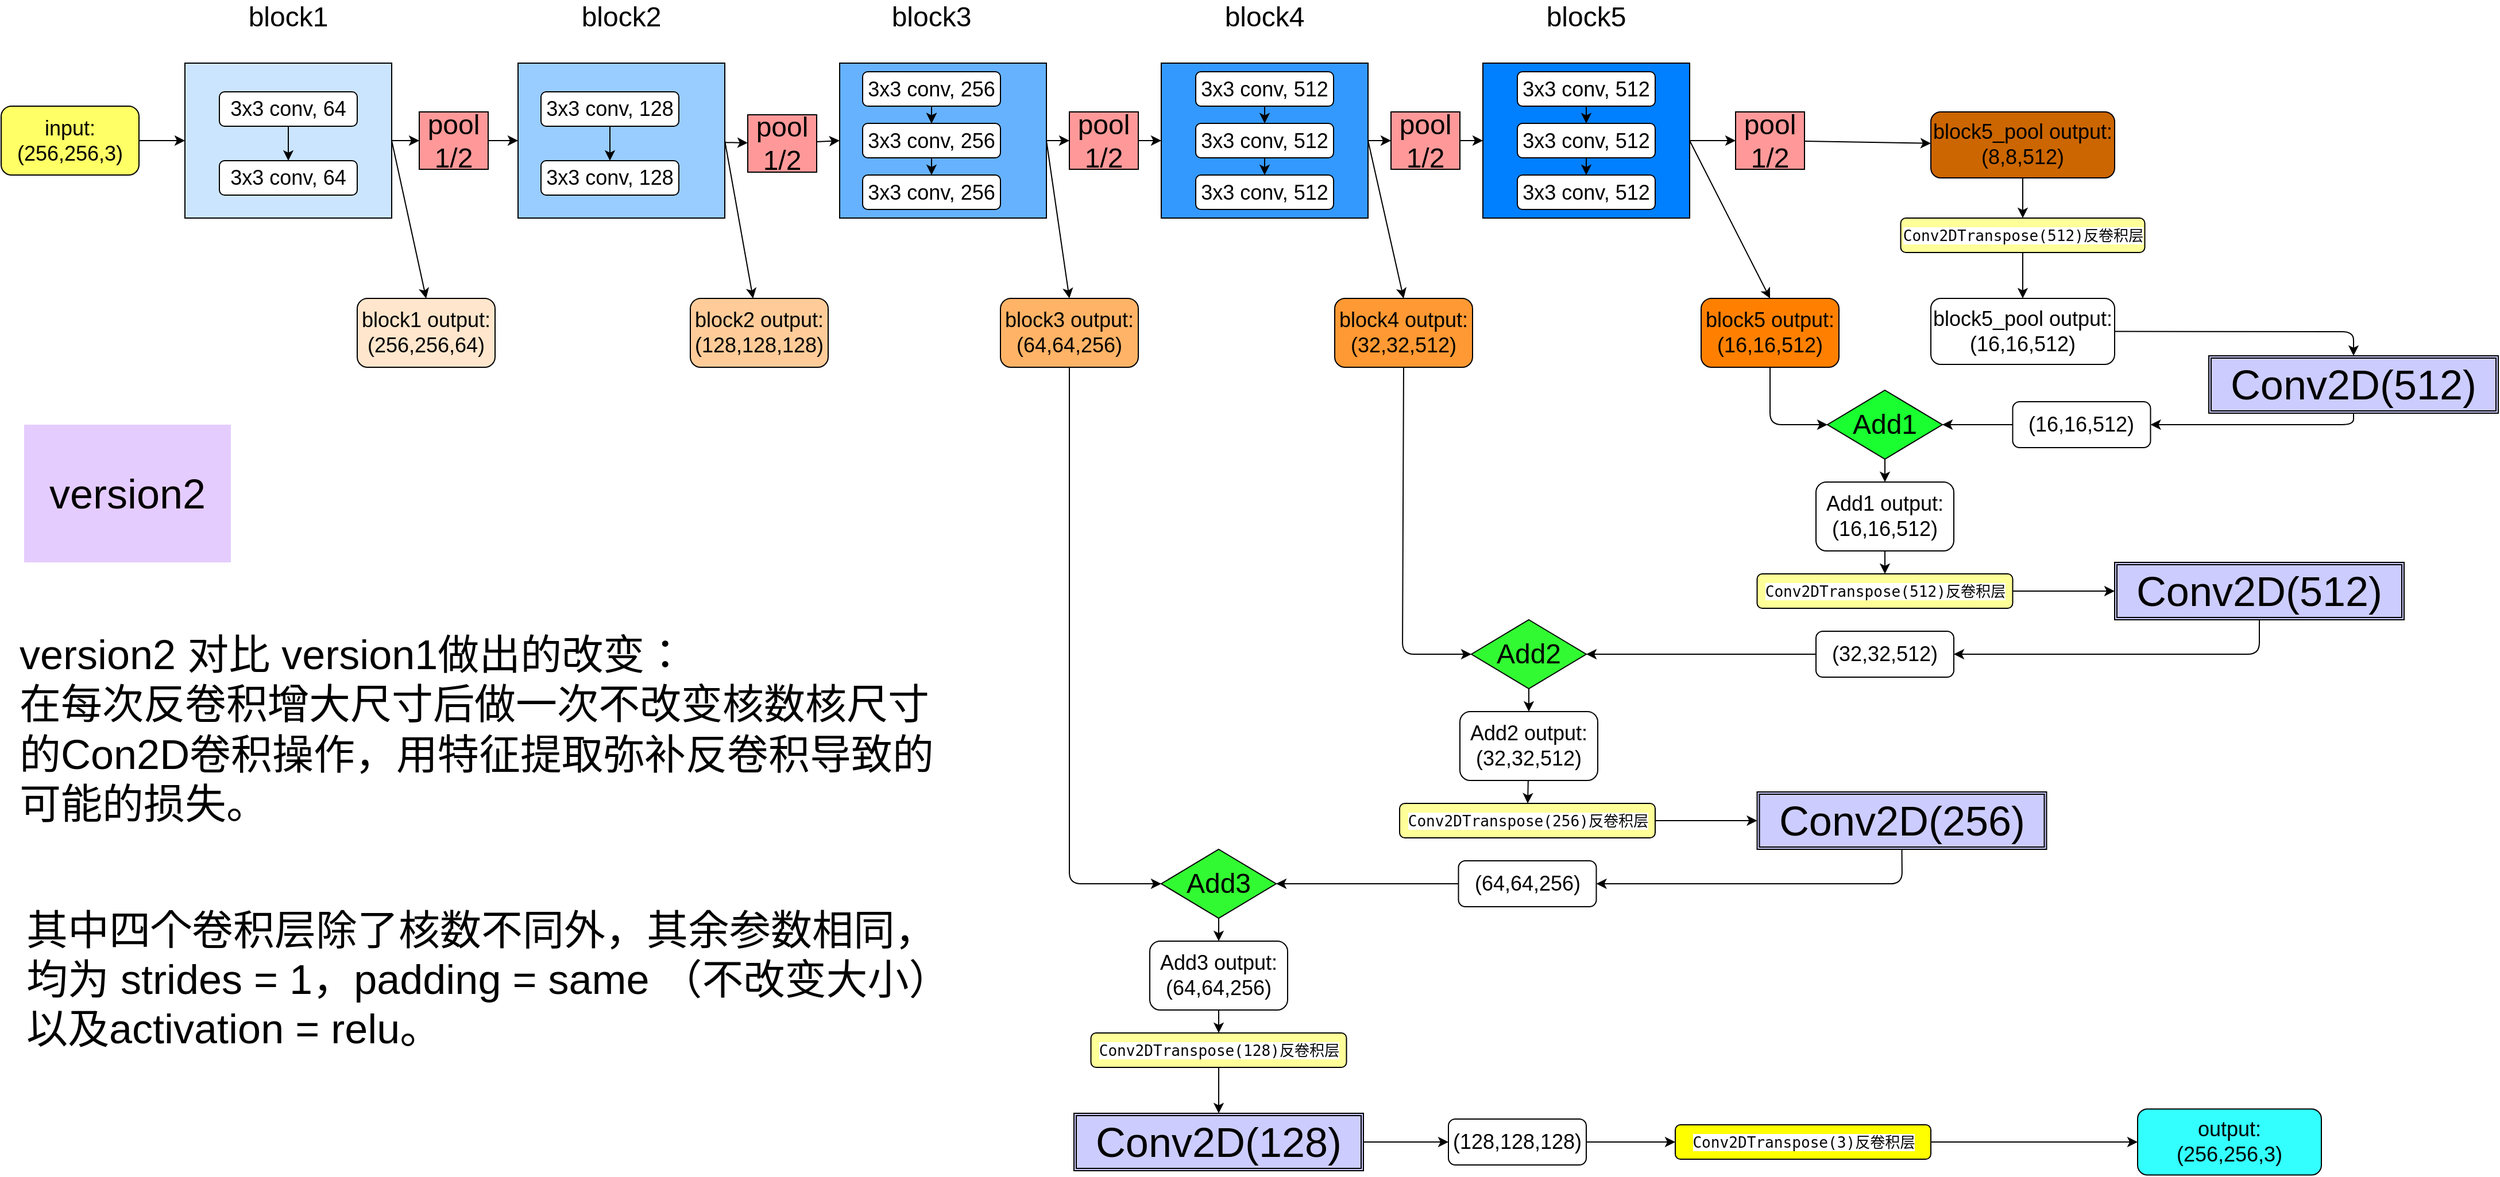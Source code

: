 <mxfile>
    <diagram id="jWWm35aqLOveNDT9FGlo" name="Page-1">
        <mxGraphModel dx="2335" dy="1282" grid="1" gridSize="10" guides="1" tooltips="1" connect="1" arrows="1" fold="1" page="1" pageScale="1" pageWidth="827" pageHeight="1169" math="0" shadow="0">
            <root>
                <mxCell id="0"/>
                <mxCell id="1" parent="0"/>
                <mxCell id="9" style="edgeStyle=none;html=1;exitX=1;exitY=0.5;exitDx=0;exitDy=0;entryX=0;entryY=0.5;entryDx=0;entryDy=0;fontSize=18;" edge="1" parent="1" source="3" target="4">
                    <mxGeometry relative="1" as="geometry"/>
                </mxCell>
                <mxCell id="3" value="input:&lt;br&gt;(256,256,3)" style="rounded=1;whiteSpace=wrap;html=1;fontSize=18;fillColor=#FFFF66;" vertex="1" parent="1">
                    <mxGeometry x="20" y="222.5" width="120" height="60" as="geometry"/>
                </mxCell>
                <mxCell id="58" value="" style="edgeStyle=none;html=1;fontSize=24;" edge="1" parent="1" source="4" target="57">
                    <mxGeometry relative="1" as="geometry"/>
                </mxCell>
                <mxCell id="72" style="edgeStyle=none;html=1;exitX=1;exitY=0.5;exitDx=0;exitDy=0;entryX=0.5;entryY=0;entryDx=0;entryDy=0;fontSize=24;" edge="1" parent="1" source="4" target="46">
                    <mxGeometry relative="1" as="geometry"/>
                </mxCell>
                <mxCell id="4" value="" style="rounded=0;whiteSpace=wrap;html=1;fontSize=18;fillColor=#CCE5FF;" vertex="1" parent="1">
                    <mxGeometry x="180" y="185" width="180" height="135" as="geometry"/>
                </mxCell>
                <mxCell id="8" style="edgeStyle=none;html=1;exitX=0.5;exitY=1;exitDx=0;exitDy=0;fontSize=18;" edge="1" parent="1" source="5" target="7">
                    <mxGeometry relative="1" as="geometry"/>
                </mxCell>
                <mxCell id="5" value="3x3 conv, 64" style="rounded=1;whiteSpace=wrap;html=1;fontSize=18;" vertex="1" parent="1">
                    <mxGeometry x="210" y="210" width="120" height="30" as="geometry"/>
                </mxCell>
                <mxCell id="7" value="3x3 conv, 64" style="rounded=1;whiteSpace=wrap;html=1;fontSize=18;" vertex="1" parent="1">
                    <mxGeometry x="210" y="270" width="120" height="30" as="geometry"/>
                </mxCell>
                <mxCell id="62" value="" style="edgeStyle=none;html=1;fontSize=24;" edge="1" parent="1" source="10" target="61">
                    <mxGeometry relative="1" as="geometry"/>
                </mxCell>
                <mxCell id="73" style="edgeStyle=none;html=1;exitX=1;exitY=0.5;exitDx=0;exitDy=0;fontSize=24;" edge="1" parent="1" source="10" target="53">
                    <mxGeometry relative="1" as="geometry"/>
                </mxCell>
                <mxCell id="10" value="" style="rounded=0;whiteSpace=wrap;html=1;fontSize=18;fillColor=#99CCFF;" vertex="1" parent="1">
                    <mxGeometry x="470" y="185" width="180" height="135" as="geometry"/>
                </mxCell>
                <mxCell id="14" style="edgeStyle=none;html=1;exitX=0.5;exitY=1;exitDx=0;exitDy=0;entryX=0.5;entryY=0;entryDx=0;entryDy=0;fontSize=18;" edge="1" parent="1" source="12" target="13">
                    <mxGeometry relative="1" as="geometry"/>
                </mxCell>
                <mxCell id="12" value="3x3 conv, 128" style="rounded=1;whiteSpace=wrap;html=1;fontSize=18;" vertex="1" parent="1">
                    <mxGeometry x="490" y="210" width="120" height="30" as="geometry"/>
                </mxCell>
                <mxCell id="13" value="3x3 conv, 128" style="rounded=1;whiteSpace=wrap;html=1;fontSize=18;" vertex="1" parent="1">
                    <mxGeometry x="490" y="270" width="120" height="30" as="geometry"/>
                </mxCell>
                <mxCell id="65" value="" style="edgeStyle=none;html=1;fontSize=24;" edge="1" parent="1" source="15" target="64">
                    <mxGeometry relative="1" as="geometry"/>
                </mxCell>
                <mxCell id="75" style="edgeStyle=none;html=1;exitX=1;exitY=0.5;exitDx=0;exitDy=0;entryX=0.5;entryY=0;entryDx=0;entryDy=0;fontSize=24;" edge="1" parent="1" source="15" target="74">
                    <mxGeometry relative="1" as="geometry"/>
                </mxCell>
                <mxCell id="15" value="" style="rounded=0;whiteSpace=wrap;html=1;fontSize=18;fillColor=#66B2FF;" vertex="1" parent="1">
                    <mxGeometry x="750" y="185" width="180" height="135" as="geometry"/>
                </mxCell>
                <mxCell id="19" style="edgeStyle=none;html=1;exitX=0.5;exitY=1;exitDx=0;exitDy=0;fontSize=18;" edge="1" parent="1" source="17" target="18">
                    <mxGeometry relative="1" as="geometry"/>
                </mxCell>
                <mxCell id="20" style="edgeStyle=none;html=1;fontSize=18;" edge="1" parent="1" source="17" target="18">
                    <mxGeometry relative="1" as="geometry"/>
                </mxCell>
                <mxCell id="17" value="3x3 conv, 256" style="rounded=1;whiteSpace=wrap;html=1;fontSize=18;" vertex="1" parent="1">
                    <mxGeometry x="770" y="192.5" width="120" height="30" as="geometry"/>
                </mxCell>
                <mxCell id="30" style="edgeStyle=none;html=1;exitX=0.5;exitY=1;exitDx=0;exitDy=0;entryX=0.5;entryY=0;entryDx=0;entryDy=0;fontSize=18;" edge="1" parent="1" source="18" target="25">
                    <mxGeometry relative="1" as="geometry"/>
                </mxCell>
                <mxCell id="18" value="3x3 conv, 256" style="rounded=1;whiteSpace=wrap;html=1;fontSize=18;" vertex="1" parent="1">
                    <mxGeometry x="770" y="237.5" width="120" height="30" as="geometry"/>
                </mxCell>
                <mxCell id="68" value="" style="edgeStyle=none;html=1;fontSize=24;" edge="1" parent="1" source="23" target="67">
                    <mxGeometry relative="1" as="geometry"/>
                </mxCell>
                <mxCell id="77" style="edgeStyle=none;html=1;exitX=1;exitY=0.5;exitDx=0;exitDy=0;entryX=0.5;entryY=0;entryDx=0;entryDy=0;fontSize=24;" edge="1" parent="1" source="23" target="76">
                    <mxGeometry relative="1" as="geometry"/>
                </mxCell>
                <mxCell id="23" value="" style="rounded=0;whiteSpace=wrap;html=1;fontSize=18;fillColor=#3399FF;" vertex="1" parent="1">
                    <mxGeometry x="1030" y="185" width="180" height="135" as="geometry"/>
                </mxCell>
                <mxCell id="25" value="3x3 conv, 256" style="rounded=1;whiteSpace=wrap;html=1;fontSize=18;" vertex="1" parent="1">
                    <mxGeometry x="770" y="282.5" width="120" height="30" as="geometry"/>
                </mxCell>
                <mxCell id="34" style="edgeStyle=none;html=1;exitX=0.5;exitY=1;exitDx=0;exitDy=0;entryX=0.5;entryY=0;entryDx=0;entryDy=0;fontSize=18;" edge="1" parent="1" source="31" target="32">
                    <mxGeometry relative="1" as="geometry"/>
                </mxCell>
                <mxCell id="31" value="3x3 conv, 512" style="rounded=1;whiteSpace=wrap;html=1;fontSize=18;" vertex="1" parent="1">
                    <mxGeometry x="1060" y="192.5" width="120" height="30" as="geometry"/>
                </mxCell>
                <mxCell id="35" style="edgeStyle=none;html=1;exitX=0.5;exitY=1;exitDx=0;exitDy=0;fontSize=18;entryX=0.5;entryY=0;entryDx=0;entryDy=0;" edge="1" parent="1" source="32" target="33">
                    <mxGeometry relative="1" as="geometry"/>
                </mxCell>
                <mxCell id="32" value="3x3 conv, 512" style="rounded=1;whiteSpace=wrap;html=1;fontSize=18;" vertex="1" parent="1">
                    <mxGeometry x="1060" y="237.5" width="120" height="30" as="geometry"/>
                </mxCell>
                <mxCell id="33" value="3x3 conv, 512" style="rounded=1;whiteSpace=wrap;html=1;fontSize=18;" vertex="1" parent="1">
                    <mxGeometry x="1060" y="282.5" width="120" height="30" as="geometry"/>
                </mxCell>
                <mxCell id="79" style="edgeStyle=none;html=1;exitX=1;exitY=0.5;exitDx=0;exitDy=0;entryX=0;entryY=0.5;entryDx=0;entryDy=0;fontSize=24;" edge="1" parent="1" source="39" target="78">
                    <mxGeometry relative="1" as="geometry"/>
                </mxCell>
                <mxCell id="81" style="edgeStyle=none;html=1;exitX=1;exitY=0.5;exitDx=0;exitDy=0;entryX=0.5;entryY=0;entryDx=0;entryDy=0;fontSize=24;" edge="1" parent="1" source="39" target="80">
                    <mxGeometry relative="1" as="geometry"/>
                </mxCell>
                <mxCell id="39" value="" style="rounded=0;whiteSpace=wrap;html=1;fontSize=18;fillColor=#007FFF;" vertex="1" parent="1">
                    <mxGeometry x="1310" y="185" width="180" height="135" as="geometry"/>
                </mxCell>
                <mxCell id="44" style="edgeStyle=none;html=1;exitX=0.5;exitY=1;exitDx=0;exitDy=0;entryX=0.5;entryY=0;entryDx=0;entryDy=0;fontSize=18;" edge="1" parent="1" source="41" target="42">
                    <mxGeometry relative="1" as="geometry"/>
                </mxCell>
                <mxCell id="41" value="3x3 conv, 512" style="rounded=1;whiteSpace=wrap;html=1;fontSize=18;" vertex="1" parent="1">
                    <mxGeometry x="1340" y="192.5" width="120" height="30" as="geometry"/>
                </mxCell>
                <mxCell id="45" style="edgeStyle=none;html=1;exitX=0.5;exitY=1;exitDx=0;exitDy=0;fontSize=18;entryX=0.5;entryY=0;entryDx=0;entryDy=0;" edge="1" parent="1" source="42" target="43">
                    <mxGeometry relative="1" as="geometry"/>
                </mxCell>
                <mxCell id="42" value="3x3 conv, 512" style="rounded=1;whiteSpace=wrap;html=1;fontSize=18;" vertex="1" parent="1">
                    <mxGeometry x="1340" y="237.5" width="120" height="30" as="geometry"/>
                </mxCell>
                <mxCell id="43" value="3x3 conv, 512" style="rounded=1;whiteSpace=wrap;html=1;fontSize=18;" vertex="1" parent="1">
                    <mxGeometry x="1340" y="282.5" width="120" height="30" as="geometry"/>
                </mxCell>
                <mxCell id="46" value="block1 output:&lt;br&gt;(256,256,64)" style="rounded=1;whiteSpace=wrap;html=1;fontSize=18;fillColor=#FFE6CC;" vertex="1" parent="1">
                    <mxGeometry x="330" y="390" width="120" height="60" as="geometry"/>
                </mxCell>
                <mxCell id="47" value="&lt;font style=&quot;font-size: 24px&quot;&gt;block1&lt;/font&gt;" style="text;html=1;strokeColor=none;fillColor=none;align=center;verticalAlign=middle;whiteSpace=wrap;rounded=0;fontSize=18;" vertex="1" parent="1">
                    <mxGeometry x="240" y="130" width="60" height="30" as="geometry"/>
                </mxCell>
                <mxCell id="48" value="&lt;font style=&quot;font-size: 24px&quot;&gt;block2&lt;/font&gt;" style="text;html=1;strokeColor=none;fillColor=none;align=center;verticalAlign=middle;whiteSpace=wrap;rounded=0;fontSize=18;" vertex="1" parent="1">
                    <mxGeometry x="530" y="130" width="60" height="30" as="geometry"/>
                </mxCell>
                <mxCell id="49" value="&lt;font style=&quot;font-size: 24px&quot;&gt;block3&lt;/font&gt;" style="text;html=1;strokeColor=none;fillColor=none;align=center;verticalAlign=middle;whiteSpace=wrap;rounded=0;fontSize=18;" vertex="1" parent="1">
                    <mxGeometry x="800" y="130" width="60" height="30" as="geometry"/>
                </mxCell>
                <mxCell id="50" value="&lt;font style=&quot;font-size: 24px&quot;&gt;block4&lt;/font&gt;" style="text;html=1;strokeColor=none;fillColor=none;align=center;verticalAlign=middle;whiteSpace=wrap;rounded=0;fontSize=18;" vertex="1" parent="1">
                    <mxGeometry x="1090" y="130" width="60" height="30" as="geometry"/>
                </mxCell>
                <mxCell id="51" value="&lt;font style=&quot;font-size: 24px&quot;&gt;block5&lt;/font&gt;" style="text;html=1;strokeColor=none;fillColor=none;align=center;verticalAlign=middle;whiteSpace=wrap;rounded=0;fontSize=18;" vertex="1" parent="1">
                    <mxGeometry x="1370" y="130" width="60" height="30" as="geometry"/>
                </mxCell>
                <mxCell id="53" value="block2 output:&lt;br&gt;(128,128,128)" style="rounded=1;whiteSpace=wrap;html=1;fontSize=18;fillColor=#FFCC99;" vertex="1" parent="1">
                    <mxGeometry x="620" y="390" width="120" height="60" as="geometry"/>
                </mxCell>
                <mxCell id="60" value="" style="edgeStyle=none;html=1;fontSize=24;entryX=0;entryY=0.5;entryDx=0;entryDy=0;" edge="1" parent="1" source="57" target="10">
                    <mxGeometry relative="1" as="geometry"/>
                </mxCell>
                <mxCell id="57" value="pool&lt;br&gt;1/2" style="rounded=0;whiteSpace=wrap;html=1;fontSize=24;fillColor=#FF9999;" vertex="1" parent="1">
                    <mxGeometry x="384" y="227.5" width="60" height="50" as="geometry"/>
                </mxCell>
                <mxCell id="63" value="" style="edgeStyle=none;html=1;fontSize=24;entryX=0;entryY=0.5;entryDx=0;entryDy=0;" edge="1" parent="1" source="61" target="15">
                    <mxGeometry relative="1" as="geometry"/>
                </mxCell>
                <mxCell id="61" value="pool&lt;br&gt;1/2" style="rounded=0;whiteSpace=wrap;html=1;fontSize=24;fillColor=#FF9999;" vertex="1" parent="1">
                    <mxGeometry x="670" y="230" width="60" height="50" as="geometry"/>
                </mxCell>
                <mxCell id="66" value="" style="edgeStyle=none;html=1;fontSize=24;entryX=0;entryY=0.5;entryDx=0;entryDy=0;" edge="1" parent="1" source="64" target="23">
                    <mxGeometry relative="1" as="geometry"/>
                </mxCell>
                <mxCell id="64" value="pool&lt;br&gt;1/2" style="rounded=0;whiteSpace=wrap;html=1;fontSize=24;fillColor=#FF9999;" vertex="1" parent="1">
                    <mxGeometry x="950" y="227.5" width="60" height="50" as="geometry"/>
                </mxCell>
                <mxCell id="69" value="" style="edgeStyle=none;html=1;fontSize=24;entryX=0;entryY=0.5;entryDx=0;entryDy=0;" edge="1" parent="1" source="67" target="39">
                    <mxGeometry relative="1" as="geometry"/>
                </mxCell>
                <mxCell id="67" value="pool&lt;br&gt;1/2" style="rounded=0;whiteSpace=wrap;html=1;fontSize=24;fillColor=#FF9999;" vertex="1" parent="1">
                    <mxGeometry x="1230" y="227.5" width="60" height="50" as="geometry"/>
                </mxCell>
                <mxCell id="113" style="edgeStyle=none;html=1;exitX=0.5;exitY=1;exitDx=0;exitDy=0;entryX=0;entryY=0.5;entryDx=0;entryDy=0;fontSize=24;" edge="1" parent="1" source="74" target="111">
                    <mxGeometry relative="1" as="geometry">
                        <Array as="points">
                            <mxPoint x="950" y="900"/>
                        </Array>
                    </mxGeometry>
                </mxCell>
                <mxCell id="74" value="block3 output:&lt;br&gt;(64,64,256)" style="rounded=1;whiteSpace=wrap;html=1;fontSize=18;fillColor=#FFB366;" vertex="1" parent="1">
                    <mxGeometry x="890" y="390" width="120" height="60" as="geometry"/>
                </mxCell>
                <mxCell id="104" style="edgeStyle=none;html=1;exitX=0.5;exitY=1;exitDx=0;exitDy=0;entryX=0;entryY=0.5;entryDx=0;entryDy=0;fontSize=24;" edge="1" parent="1" source="76" target="97">
                    <mxGeometry relative="1" as="geometry">
                        <Array as="points">
                            <mxPoint x="1240" y="700"/>
                        </Array>
                    </mxGeometry>
                </mxCell>
                <mxCell id="76" value="block4 output:&lt;br&gt;(32,32,512)" style="rounded=1;whiteSpace=wrap;html=1;fontSize=18;fillColor=#FF9933;" vertex="1" parent="1">
                    <mxGeometry x="1181" y="390" width="120" height="60" as="geometry"/>
                </mxCell>
                <mxCell id="83" value="" style="edgeStyle=none;html=1;fontSize=24;" edge="1" parent="1" source="78" target="82">
                    <mxGeometry relative="1" as="geometry"/>
                </mxCell>
                <mxCell id="78" value="pool&lt;br&gt;1/2" style="rounded=0;whiteSpace=wrap;html=1;fontSize=24;fillColor=#FF9999;" vertex="1" parent="1">
                    <mxGeometry x="1530" y="227.5" width="60" height="50" as="geometry"/>
                </mxCell>
                <mxCell id="93" style="edgeStyle=none;html=1;exitX=0.5;exitY=1;exitDx=0;exitDy=0;entryX=0;entryY=0.5;entryDx=0;entryDy=0;fontSize=24;" edge="1" parent="1" source="80" target="92">
                    <mxGeometry relative="1" as="geometry">
                        <Array as="points">
                            <mxPoint x="1560" y="500"/>
                        </Array>
                    </mxGeometry>
                </mxCell>
                <mxCell id="80" value="block5 output:&lt;br&gt;(16,16,512)" style="rounded=1;whiteSpace=wrap;html=1;fontSize=18;fillColor=#FF8000;" vertex="1" parent="1">
                    <mxGeometry x="1500" y="390" width="120" height="60" as="geometry"/>
                </mxCell>
                <mxCell id="89" value="" style="edgeStyle=none;html=1;fontSize=24;" edge="1" parent="1" source="82" target="88">
                    <mxGeometry relative="1" as="geometry"/>
                </mxCell>
                <mxCell id="82" value="block5_pool output:&lt;br&gt;(8,8,512)" style="rounded=1;whiteSpace=wrap;html=1;fontSize=18;fillColor=#CC6600;" vertex="1" parent="1">
                    <mxGeometry x="1700" y="227.5" width="160" height="57.5" as="geometry"/>
                </mxCell>
                <mxCell id="136" style="edgeStyle=none;html=1;exitX=1;exitY=0.5;exitDx=0;exitDy=0;entryX=0.5;entryY=0;entryDx=0;entryDy=0;fontSize=36;" edge="1" parent="1" source="86" target="135">
                    <mxGeometry relative="1" as="geometry">
                        <Array as="points">
                            <mxPoint x="2068" y="419"/>
                        </Array>
                    </mxGeometry>
                </mxCell>
                <mxCell id="86" value="block5_pool output:&lt;br&gt;(16,16,512)" style="rounded=1;whiteSpace=wrap;html=1;fontSize=18;" vertex="1" parent="1">
                    <mxGeometry x="1700" y="390" width="160" height="57.5" as="geometry"/>
                </mxCell>
                <mxCell id="90" value="" style="edgeStyle=none;html=1;fontSize=24;" edge="1" parent="1" source="88" target="86">
                    <mxGeometry relative="1" as="geometry"/>
                </mxCell>
                <mxCell id="88" value="&lt;pre style=&quot;background-color: #ffffff ; color: #080808 ; font-family: &amp;#34;jetbrains mono&amp;#34; , monospace ; font-size: 9.8pt&quot;&gt;Conv2DTranspose(512)反卷积层&lt;/pre&gt;" style="rounded=1;whiteSpace=wrap;html=1;fontSize=24;fillColor=#FFFF99;" vertex="1" parent="1">
                    <mxGeometry x="1673.75" y="320" width="212.5" height="30" as="geometry"/>
                </mxCell>
                <mxCell id="96" value="" style="edgeStyle=none;html=1;fontSize=24;" edge="1" parent="1" source="92" target="95">
                    <mxGeometry relative="1" as="geometry"/>
                </mxCell>
                <mxCell id="92" value="Add1" style="rhombus;whiteSpace=wrap;html=1;fontSize=24;fillColor=#19FF30;" vertex="1" parent="1">
                    <mxGeometry x="1610" y="470" width="100" height="60" as="geometry"/>
                </mxCell>
                <mxCell id="100" value="" style="edgeStyle=none;html=1;fontSize=24;" edge="1" parent="1" source="95" target="98">
                    <mxGeometry relative="1" as="geometry"/>
                </mxCell>
                <mxCell id="95" value="Add1 output:&lt;br&gt;(16,16,512)" style="rounded=1;whiteSpace=wrap;html=1;fontSize=18;" vertex="1" parent="1">
                    <mxGeometry x="1600" y="550" width="120" height="60" as="geometry"/>
                </mxCell>
                <mxCell id="106" value="" style="edgeStyle=none;html=1;fontSize=24;" edge="1" parent="1" source="97" target="105">
                    <mxGeometry relative="1" as="geometry"/>
                </mxCell>
                <mxCell id="97" value="Add2" style="rhombus;whiteSpace=wrap;html=1;fontSize=24;strokeColor=#010802;fillColor=#32FA32;" vertex="1" parent="1">
                    <mxGeometry x="1300" y="670" width="100" height="60" as="geometry"/>
                </mxCell>
                <mxCell id="143" value="" style="edgeStyle=none;html=1;fontSize=36;" edge="1" parent="1" source="98" target="142">
                    <mxGeometry relative="1" as="geometry"/>
                </mxCell>
                <mxCell id="98" value="&lt;pre style=&quot;background-color: #ffffff ; color: #080808 ; font-family: &amp;#34;jetbrains mono&amp;#34; , monospace ; font-size: 9.8pt&quot;&gt;Conv2DTranspose(512)反卷积层&lt;/pre&gt;" style="rounded=1;whiteSpace=wrap;html=1;fontSize=24;fillColor=#FFFF99;" vertex="1" parent="1">
                    <mxGeometry x="1548.75" y="630" width="222.5" height="30" as="geometry"/>
                </mxCell>
                <mxCell id="103" style="edgeStyle=none;html=1;exitX=0;exitY=0.5;exitDx=0;exitDy=0;fontSize=24;" edge="1" parent="1" source="101" target="97">
                    <mxGeometry relative="1" as="geometry"/>
                </mxCell>
                <mxCell id="101" value="(32,32,512)" style="rounded=1;whiteSpace=wrap;html=1;fontSize=18;" vertex="1" parent="1">
                    <mxGeometry x="1600" y="680" width="120" height="40" as="geometry"/>
                </mxCell>
                <mxCell id="108" value="" style="edgeStyle=none;html=1;fontSize=24;" edge="1" parent="1" source="105" target="107">
                    <mxGeometry relative="1" as="geometry"/>
                </mxCell>
                <mxCell id="105" value="Add2 output:&lt;br&gt;(32,32,512)" style="rounded=1;whiteSpace=wrap;html=1;fontSize=18;" vertex="1" parent="1">
                    <mxGeometry x="1290" y="750" width="120" height="60" as="geometry"/>
                </mxCell>
                <mxCell id="146" value="" style="edgeStyle=none;html=1;fontSize=36;" edge="1" parent="1" source="107" target="145">
                    <mxGeometry relative="1" as="geometry"/>
                </mxCell>
                <mxCell id="107" value="&lt;pre style=&quot;background-color: #ffffff ; color: #080808 ; font-family: &amp;#34;jetbrains mono&amp;#34; , monospace ; font-size: 9.8pt&quot;&gt;Conv2DTranspose(256)反卷积层&lt;/pre&gt;" style="rounded=1;whiteSpace=wrap;html=1;fontSize=24;fillColor=#FFFF99;" vertex="1" parent="1">
                    <mxGeometry x="1237.5" y="830" width="222.5" height="30" as="geometry"/>
                </mxCell>
                <mxCell id="112" style="edgeStyle=none;html=1;exitX=0;exitY=0.5;exitDx=0;exitDy=0;fontSize=24;" edge="1" parent="1" source="109" target="111">
                    <mxGeometry relative="1" as="geometry"/>
                </mxCell>
                <mxCell id="109" value="(64,64,256)" style="rounded=1;whiteSpace=wrap;html=1;fontSize=18;" vertex="1" parent="1">
                    <mxGeometry x="1288.75" y="880" width="120" height="40" as="geometry"/>
                </mxCell>
                <mxCell id="115" value="" style="edgeStyle=none;html=1;fontSize=24;" edge="1" parent="1" source="111" target="114">
                    <mxGeometry relative="1" as="geometry"/>
                </mxCell>
                <mxCell id="111" value="Add3" style="rhombus;whiteSpace=wrap;html=1;fontSize=24;strokeColor=#000000;fillColor=#32FA32;" vertex="1" parent="1">
                    <mxGeometry x="1030" y="870" width="100" height="60" as="geometry"/>
                </mxCell>
                <mxCell id="117" value="" style="edgeStyle=none;html=1;fontSize=24;" edge="1" parent="1" source="114" target="116">
                    <mxGeometry relative="1" as="geometry"/>
                </mxCell>
                <mxCell id="114" value="Add3 output:&lt;br&gt;(64,64,256)" style="rounded=1;whiteSpace=wrap;html=1;fontSize=18;" vertex="1" parent="1">
                    <mxGeometry x="1020" y="950" width="120" height="60" as="geometry"/>
                </mxCell>
                <mxCell id="149" value="" style="edgeStyle=none;html=1;fontSize=36;" edge="1" parent="1" source="116" target="148">
                    <mxGeometry relative="1" as="geometry"/>
                </mxCell>
                <mxCell id="116" value="&lt;pre style=&quot;background-color: #ffffff ; color: #080808 ; font-family: &amp;#34;jetbrains mono&amp;#34; , monospace ; font-size: 9.8pt&quot;&gt;Conv2DTranspose(128)反卷积层&lt;/pre&gt;" style="rounded=1;whiteSpace=wrap;html=1;fontSize=24;fillColor=#FFFF99;" vertex="1" parent="1">
                    <mxGeometry x="968.75" y="1030" width="222.5" height="30" as="geometry"/>
                </mxCell>
                <mxCell id="151" value="" style="edgeStyle=none;html=1;fontSize=36;" edge="1" parent="1" source="118" target="120">
                    <mxGeometry relative="1" as="geometry"/>
                </mxCell>
                <mxCell id="118" value="(128,128,128)" style="rounded=1;whiteSpace=wrap;html=1;fontSize=18;" vertex="1" parent="1">
                    <mxGeometry x="1280" y="1105" width="120" height="40" as="geometry"/>
                </mxCell>
                <mxCell id="123" style="edgeStyle=none;html=1;exitX=1;exitY=0.5;exitDx=0;exitDy=0;entryX=0;entryY=0.5;entryDx=0;entryDy=0;fontSize=24;" edge="1" parent="1" source="120" target="122">
                    <mxGeometry relative="1" as="geometry"/>
                </mxCell>
                <mxCell id="120" value="&lt;pre style=&quot;background-color: #ffffff ; color: #080808 ; font-family: &amp;#34;jetbrains mono&amp;#34; , monospace ; font-size: 9.8pt&quot;&gt;Conv2DTranspose(3)反卷积层&lt;/pre&gt;" style="rounded=1;whiteSpace=wrap;html=1;fontSize=24;fillColor=#FFFF00;" vertex="1" parent="1">
                    <mxGeometry x="1477.5" y="1110" width="222.5" height="30" as="geometry"/>
                </mxCell>
                <mxCell id="122" value="output:&lt;br&gt;(256,256,3)" style="rounded=1;whiteSpace=wrap;html=1;fontSize=18;fillColor=#33FFFF;" vertex="1" parent="1">
                    <mxGeometry x="1880" y="1096.25" width="160" height="57.5" as="geometry"/>
                </mxCell>
                <mxCell id="131" value="&lt;font style=&quot;font-size: 36px&quot;&gt;version2&lt;/font&gt;" style="text;html=1;strokeColor=none;fillColor=#E5CCFF;align=center;verticalAlign=middle;whiteSpace=wrap;rounded=0;fontSize=24;" vertex="1" parent="1">
                    <mxGeometry x="40" y="500" width="180" height="120" as="geometry"/>
                </mxCell>
                <mxCell id="134" value="version2 对比 version1做出的改变：&lt;br&gt;在每次反卷积增大尺寸后做一次不改变核数核尺寸的Con2D卷积操作，用特征提取弥补反卷积导致的可能的损失。" style="text;html=1;strokeColor=none;fillColor=none;align=left;verticalAlign=middle;whiteSpace=wrap;rounded=0;fontSize=36;" vertex="1" parent="1">
                    <mxGeometry x="34" y="660" width="816" height="210" as="geometry"/>
                </mxCell>
                <mxCell id="141" style="edgeStyle=none;html=1;exitX=0.5;exitY=1;exitDx=0;exitDy=0;entryX=1;entryY=0.5;entryDx=0;entryDy=0;fontSize=36;" edge="1" parent="1" source="135" target="139">
                    <mxGeometry relative="1" as="geometry">
                        <Array as="points">
                            <mxPoint x="2068" y="500"/>
                        </Array>
                    </mxGeometry>
                </mxCell>
                <mxCell id="135" value="Conv2D(512)" style="shape=ext;double=1;rounded=0;whiteSpace=wrap;html=1;fontSize=36;strokeColor=#000000;fillColor=#CCCCFF;" vertex="1" parent="1">
                    <mxGeometry x="1942" y="440" width="252" height="50" as="geometry"/>
                </mxCell>
                <mxCell id="140" value="" style="edgeStyle=none;html=1;fontSize=36;" edge="1" parent="1" source="139" target="92">
                    <mxGeometry relative="1" as="geometry"/>
                </mxCell>
                <mxCell id="139" value="(16,16,512)" style="rounded=1;whiteSpace=wrap;html=1;fontSize=18;" vertex="1" parent="1">
                    <mxGeometry x="1771.25" y="480" width="120" height="40" as="geometry"/>
                </mxCell>
                <mxCell id="144" style="edgeStyle=none;html=1;exitX=0.5;exitY=1;exitDx=0;exitDy=0;entryX=1;entryY=0.5;entryDx=0;entryDy=0;fontSize=36;" edge="1" parent="1" source="142" target="101">
                    <mxGeometry relative="1" as="geometry">
                        <Array as="points">
                            <mxPoint x="1986" y="700"/>
                        </Array>
                    </mxGeometry>
                </mxCell>
                <mxCell id="142" value="Conv2D(512)" style="shape=ext;double=1;rounded=0;whiteSpace=wrap;html=1;fontSize=36;strokeColor=#000000;fillColor=#CCCCFF;" vertex="1" parent="1">
                    <mxGeometry x="1860" y="620" width="252" height="50" as="geometry"/>
                </mxCell>
                <mxCell id="147" style="edgeStyle=none;html=1;exitX=0.5;exitY=1;exitDx=0;exitDy=0;entryX=1;entryY=0.5;entryDx=0;entryDy=0;fontSize=36;" edge="1" parent="1" source="145" target="109">
                    <mxGeometry relative="1" as="geometry">
                        <Array as="points">
                            <mxPoint x="1675" y="900"/>
                        </Array>
                    </mxGeometry>
                </mxCell>
                <mxCell id="145" value="Conv2D(256)" style="shape=ext;double=1;rounded=0;whiteSpace=wrap;html=1;fontSize=36;strokeColor=#000000;fillColor=#CCCCFF;" vertex="1" parent="1">
                    <mxGeometry x="1548.75" y="820" width="252" height="50" as="geometry"/>
                </mxCell>
                <mxCell id="150" value="" style="edgeStyle=none;html=1;fontSize=36;" edge="1" parent="1" source="148" target="118">
                    <mxGeometry relative="1" as="geometry"/>
                </mxCell>
                <mxCell id="148" value="Conv2D(128)" style="shape=ext;double=1;rounded=0;whiteSpace=wrap;html=1;fontSize=36;strokeColor=#000000;fillColor=#CCCCFF;" vertex="1" parent="1">
                    <mxGeometry x="954" y="1100" width="252" height="50" as="geometry"/>
                </mxCell>
                <mxCell id="152" value="其中四个卷积层除了核数不同外，其余参数相同，均为 strides = 1，padding = same （不改变大小）&lt;br&gt;以及activation = relu。" style="text;html=1;strokeColor=none;fillColor=none;align=left;verticalAlign=middle;whiteSpace=wrap;rounded=0;fontSize=36;" vertex="1" parent="1">
                    <mxGeometry x="40" y="886.25" width="810" height="193.75" as="geometry"/>
                </mxCell>
            </root>
        </mxGraphModel>
    </diagram>
</mxfile>
